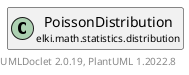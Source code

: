 @startuml
    remove .*\.(Instance|Par|Parameterizer|Factory)$
    set namespaceSeparator none
    hide empty fields
    hide empty methods

    class "<size:14>PoissonDistribution.Par\n<size:10>elki.math.statistics.distribution" as elki.math.statistics.distribution.PoissonDistribution.Par [[PoissonDistribution.Par.html]] {
        {static} +N_ID: OptionID
        {static} +PROB_ID: OptionID
        ~n: int
        ~p: double
        +configure(Parameterization): void
        +make(): PoissonDistribution
    }

    interface "<size:14>Distribution.Parameterizer\n<size:10>elki.math.statistics.distribution" as elki.math.statistics.distribution.Distribution.Parameterizer [[Distribution.Parameterizer.html]]
    class "<size:14>PoissonDistribution\n<size:10>elki.math.statistics.distribution" as elki.math.statistics.distribution.PoissonDistribution [[PoissonDistribution.html]]

    elki.math.statistics.distribution.Distribution.Parameterizer <|.. elki.math.statistics.distribution.PoissonDistribution.Par
    elki.math.statistics.distribution.PoissonDistribution +-- elki.math.statistics.distribution.PoissonDistribution.Par

    center footer UMLDoclet 2.0.19, PlantUML 1.2022.8
@enduml
